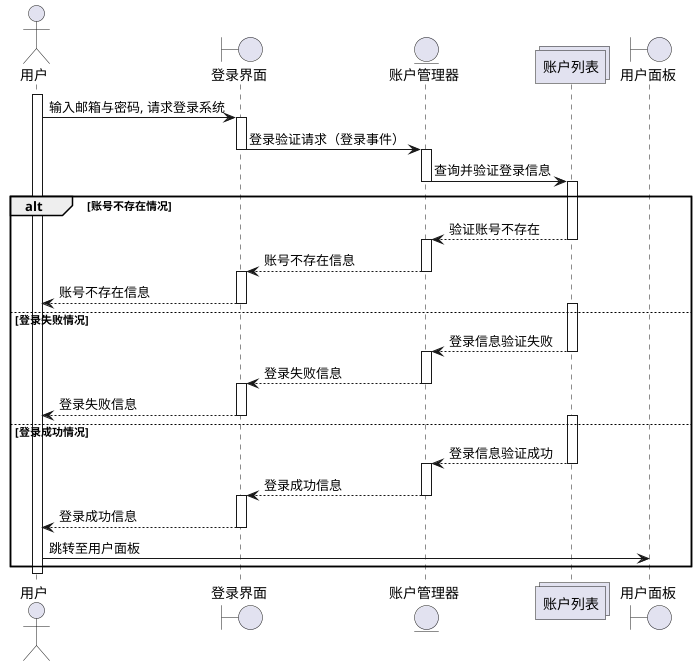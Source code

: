 @startuml SequenceAccountLogin
actor 用户 as User
boundary 登录界面 as UI1
entity 账户管理器 as AccountManager
collections 账户列表 as Accounts
boundary 用户面板 as UI2

activate User
User -> UI1: 输入邮箱与密码, 请求登录系统
activate UI1
UI1 -> AccountManager: 登录验证请求（登录事件）
deactivate UI1
activate AccountManager
AccountManager -> Accounts: 查询并验证登录信息
deactivate AccountManager

alt 账号不存在情况
  activate Accounts
  Accounts --> AccountManager: 验证账号不存在
  deactivate Accounts
  activate AccountManager
  AccountManager --> UI1 : 账号不存在信息
  deactivate AccountManager
  activate UI1
  UI1 --> User: 账号不存在信息
  deactivate UI1
else 登录失败情况
  activate Accounts
  Accounts --> AccountManager: 登录信息验证失败
  deactivate Accounts
  activate AccountManager
  AccountManager --> UI1 : 登录失败信息
  deactivate AccountManager
  activate UI1
  UI1 --> User: 登录失败信息
  deactivate UI1
else 登录成功情况
  activate Accounts
  Accounts --> AccountManager: 登录信息验证成功
  deactivate Accounts
  activate AccountManager
  AccountManager --> UI1 : 登录成功信息
  deactivate AccountManager
  activate UI1
  UI1 --> User: 登录成功信息
  deactivate UI1
  User -> UI2: 跳转至用户面板
end

deactivate User
@enduml
